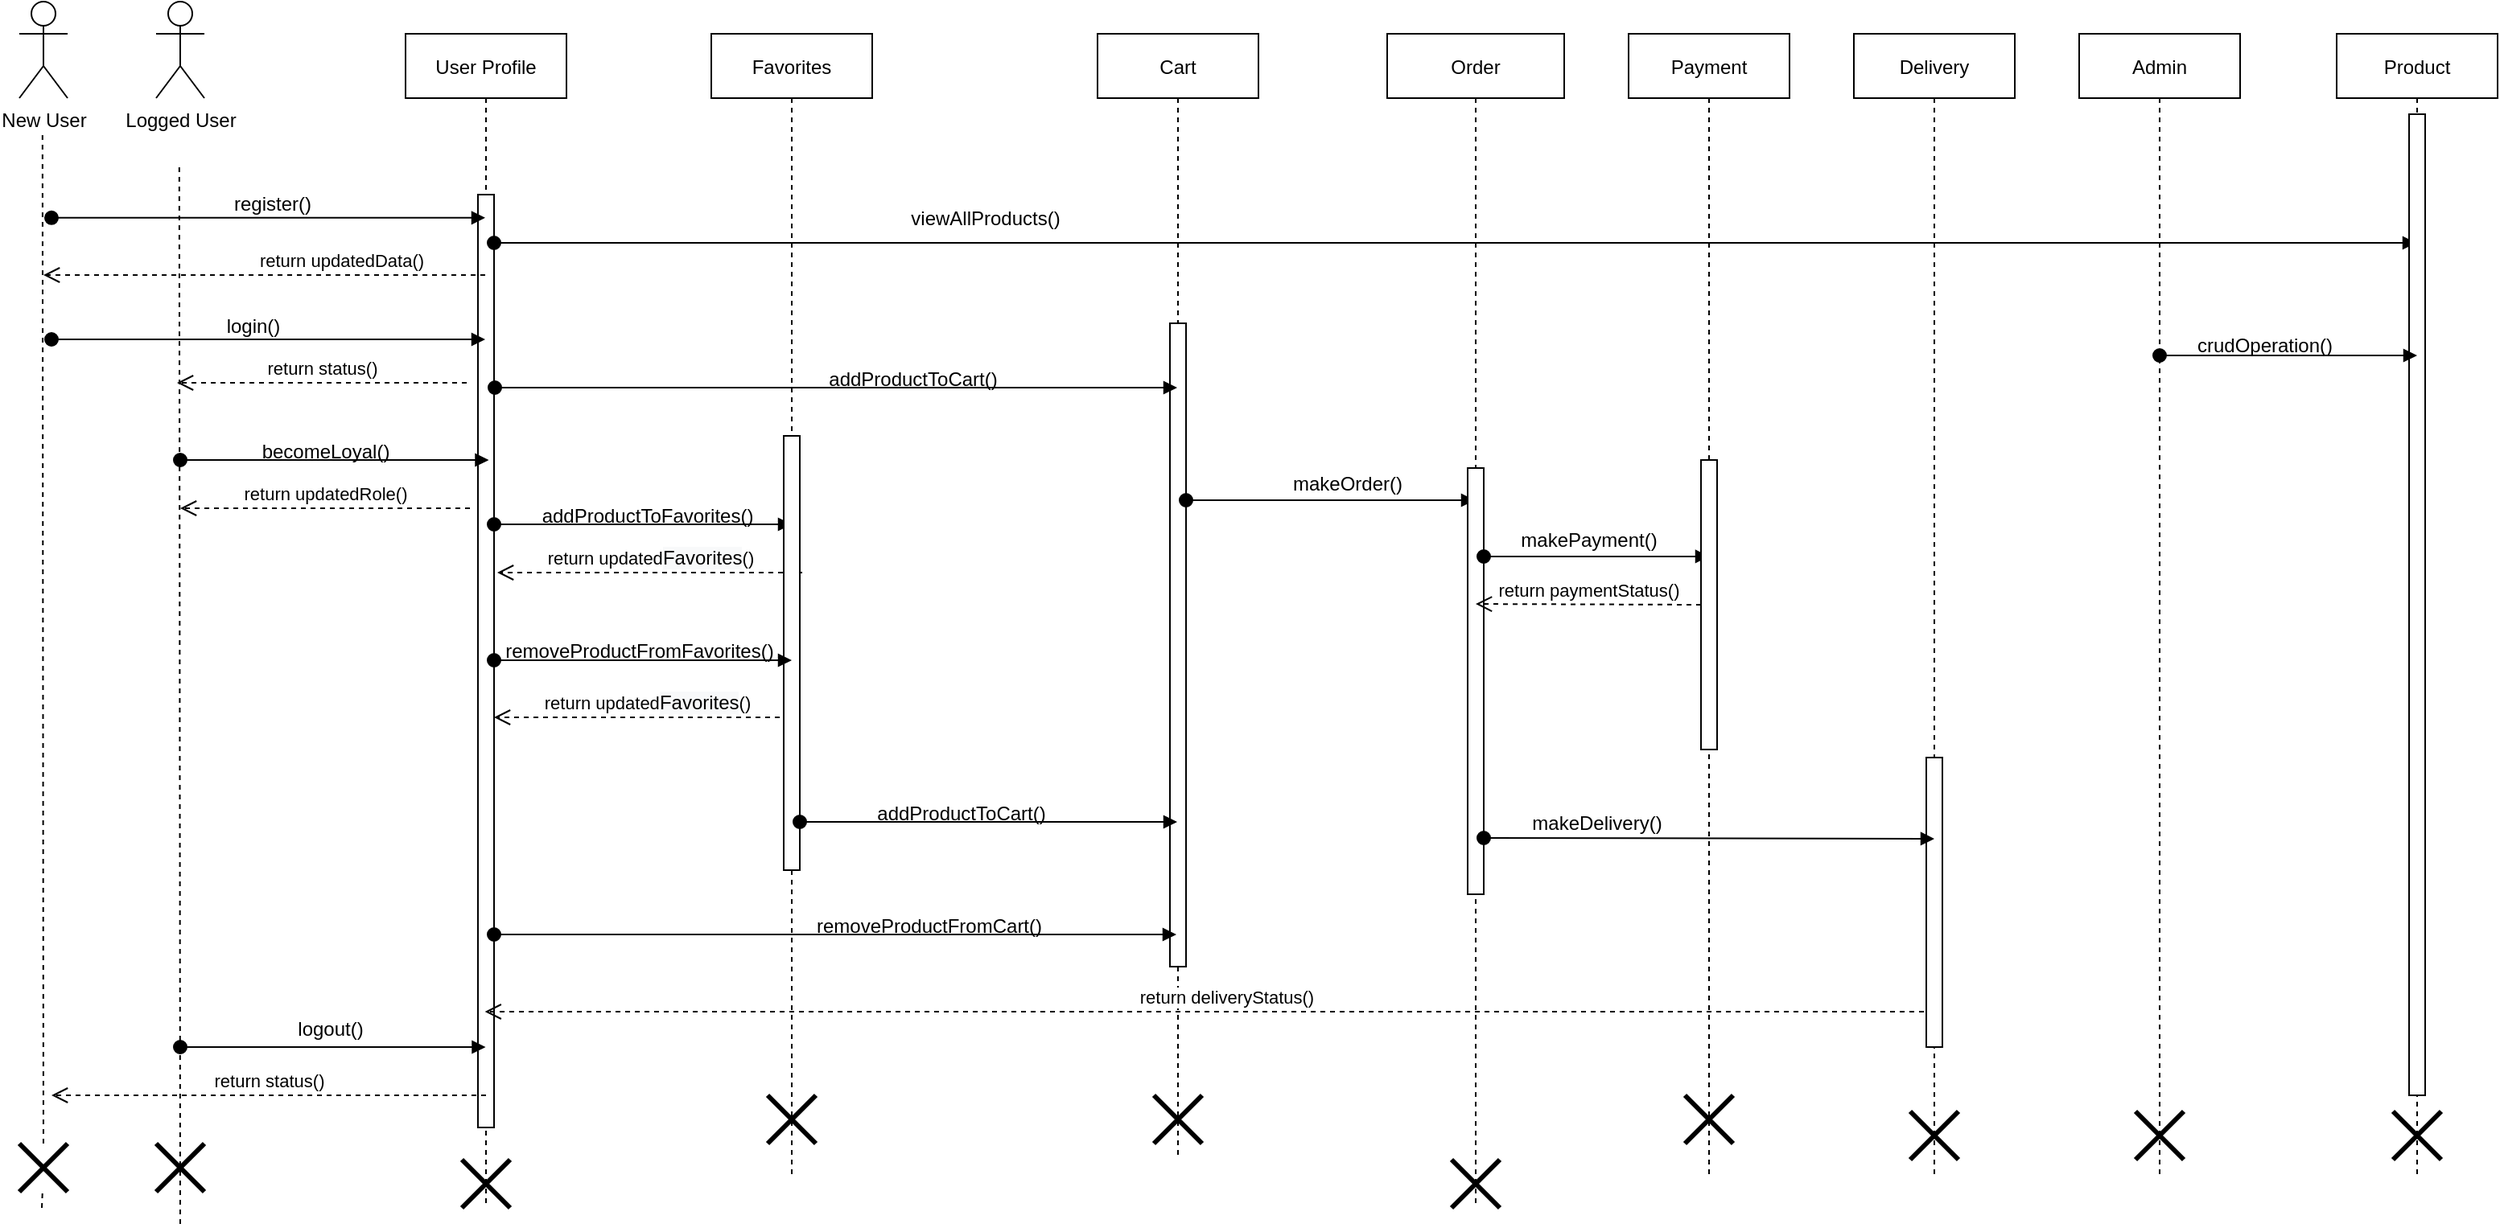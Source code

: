 <mxfile version="20.6.0" type="device"><diagram id="kgpKYQtTHZ0yAKxKKP6v" name="Page-1"><mxGraphModel dx="1673" dy="934" grid="1" gridSize="10" guides="1" tooltips="1" connect="1" arrows="1" fold="1" page="1" pageScale="1" pageWidth="1600" pageHeight="900" math="0" shadow="0"><root><mxCell id="0"/><mxCell id="1" parent="0"/><mxCell id="3nuBFxr9cyL0pnOWT2aG-1" value="User Profile" style="shape=umlLifeline;perimeter=lifelinePerimeter;container=1;collapsible=0;recursiveResize=0;rounded=0;shadow=0;strokeWidth=1;" parent="1" vertex="1"><mxGeometry x="290" y="100" width="100" height="730" as="geometry"/></mxCell><mxCell id="3nuBFxr9cyL0pnOWT2aG-2" value="" style="points=[];perimeter=orthogonalPerimeter;rounded=0;shadow=0;strokeWidth=1;" parent="3nuBFxr9cyL0pnOWT2aG-1" vertex="1"><mxGeometry x="45" y="70" width="10" as="geometry"/></mxCell><mxCell id="Ru7lexmaAJdDhNztKduR-23" value="" style="rounded=0;whiteSpace=wrap;html=1;" vertex="1" parent="3nuBFxr9cyL0pnOWT2aG-1"><mxGeometry x="45" y="100" width="10" height="580" as="geometry"/></mxCell><mxCell id="Ru7lexmaAJdDhNztKduR-38" value="return updated&lt;span style=&quot;font-size: 12px; background-color: rgb(248, 249, 250);&quot;&gt;Favorites&lt;/span&gt;()" style="html=1;verticalAlign=bottom;endArrow=open;dashed=1;endSize=8;rounded=0;" edge="1" parent="3nuBFxr9cyL0pnOWT2aG-1"><mxGeometry relative="1" as="geometry"><mxPoint x="244.5" y="425" as="sourcePoint"/><mxPoint x="55" y="425" as="targetPoint"/></mxGeometry></mxCell><mxCell id="Ru7lexmaAJdDhNztKduR-42" value="return updated&lt;span style=&quot;font-size: 12px; background-color: rgb(248, 249, 250);&quot;&gt;Favorites&lt;/span&gt;()" style="html=1;verticalAlign=bottom;endArrow=open;dashed=1;endSize=8;rounded=0;" edge="1" parent="3nuBFxr9cyL0pnOWT2aG-1"><mxGeometry relative="1" as="geometry"><mxPoint x="246.5" y="335" as="sourcePoint"/><mxPoint x="57" y="335" as="targetPoint"/></mxGeometry></mxCell><mxCell id="Ru7lexmaAJdDhNztKduR-45" value="" style="shape=umlDestroy;whiteSpace=wrap;html=1;strokeWidth=3;" vertex="1" parent="3nuBFxr9cyL0pnOWT2aG-1"><mxGeometry x="35" y="700" width="30" height="30" as="geometry"/></mxCell><mxCell id="Ru7lexmaAJdDhNztKduR-41" value="" style="html=1;verticalAlign=bottom;startArrow=oval;startFill=1;endArrow=block;startSize=8;rounded=0;" edge="1" parent="3nuBFxr9cyL0pnOWT2aG-1"><mxGeometry x="0.0" y="10" width="60" relative="1" as="geometry"><mxPoint x="55" y="305" as="sourcePoint"/><mxPoint x="240" y="305" as="targetPoint"/><mxPoint as="offset"/></mxGeometry></mxCell><mxCell id="Ru7lexmaAJdDhNztKduR-20" value="" style="html=1;verticalAlign=bottom;startArrow=oval;startFill=1;endArrow=block;startSize=8;rounded=0;" edge="1" parent="3nuBFxr9cyL0pnOWT2aG-1" target="Ru7lexmaAJdDhNztKduR-8"><mxGeometry x="0.0" y="10" width="60" relative="1" as="geometry"><mxPoint x="55" y="130" as="sourcePoint"/><mxPoint x="1444.5" y="130" as="targetPoint"/><mxPoint as="offset"/></mxGeometry></mxCell><mxCell id="Ru7lexmaAJdDhNztKduR-5" value="Logged User" style="shape=umlActor;verticalLabelPosition=bottom;verticalAlign=top;html=1;outlineConnect=0;" vertex="1" parent="1"><mxGeometry x="135" y="80" width="30" height="60" as="geometry"/></mxCell><mxCell id="Ru7lexmaAJdDhNztKduR-8" value="Product" style="shape=umlLifeline;perimeter=lifelinePerimeter;container=1;collapsible=0;recursiveResize=0;rounded=0;shadow=0;strokeWidth=1;" vertex="1" parent="1"><mxGeometry x="1490" y="100" width="100" height="710" as="geometry"/></mxCell><mxCell id="Ru7lexmaAJdDhNztKduR-9" value="" style="points=[];perimeter=orthogonalPerimeter;rounded=0;shadow=0;strokeWidth=1;" vertex="1" parent="Ru7lexmaAJdDhNztKduR-8"><mxGeometry x="45" y="70" width="10" as="geometry"/></mxCell><mxCell id="Ru7lexmaAJdDhNztKduR-19" value="" style="rounded=0;whiteSpace=wrap;html=1;" vertex="1" parent="Ru7lexmaAJdDhNztKduR-8"><mxGeometry x="45" y="50" width="10" height="610" as="geometry"/></mxCell><mxCell id="Ru7lexmaAJdDhNztKduR-90" value="" style="shape=umlDestroy;whiteSpace=wrap;html=1;strokeWidth=3;" vertex="1" parent="Ru7lexmaAJdDhNztKduR-8"><mxGeometry x="35" y="670" width="30" height="30" as="geometry"/></mxCell><mxCell id="Ru7lexmaAJdDhNztKduR-10" value="Admin" style="shape=umlLifeline;perimeter=lifelinePerimeter;container=1;collapsible=0;recursiveResize=0;rounded=0;shadow=0;strokeWidth=1;" vertex="1" parent="1"><mxGeometry x="1330" y="100" width="100" height="710" as="geometry"/></mxCell><mxCell id="Ru7lexmaAJdDhNztKduR-11" value="" style="points=[];perimeter=orthogonalPerimeter;rounded=0;shadow=0;strokeWidth=1;" vertex="1" parent="Ru7lexmaAJdDhNztKduR-10"><mxGeometry x="45" y="70" width="10" as="geometry"/></mxCell><mxCell id="Ru7lexmaAJdDhNztKduR-31" value="" style="html=1;verticalAlign=bottom;startArrow=oval;startFill=1;endArrow=block;startSize=8;rounded=0;" edge="1" parent="Ru7lexmaAJdDhNztKduR-10"><mxGeometry x="0.0" y="10" width="60" relative="1" as="geometry"><mxPoint x="50" y="200" as="sourcePoint"/><mxPoint x="210" y="200" as="targetPoint"/><mxPoint as="offset"/></mxGeometry></mxCell><mxCell id="Ru7lexmaAJdDhNztKduR-89" value="" style="shape=umlDestroy;whiteSpace=wrap;html=1;strokeWidth=3;" vertex="1" parent="Ru7lexmaAJdDhNztKduR-10"><mxGeometry x="35" y="670" width="30" height="30" as="geometry"/></mxCell><mxCell id="Ru7lexmaAJdDhNztKduR-13" value="" style="points=[];perimeter=orthogonalPerimeter;rounded=0;shadow=0;strokeWidth=1;" vertex="1" parent="1"><mxGeometry x="345" y="180" width="10" as="geometry"/></mxCell><mxCell id="Ru7lexmaAJdDhNztKduR-14" value="" style="endArrow=none;dashed=1;html=1;rounded=0;startArrow=none;" edge="1" parent="1"><mxGeometry width="50" height="50" relative="1" as="geometry"><mxPoint x="150" y="840" as="sourcePoint"/><mxPoint x="149.41" y="180" as="targetPoint"/></mxGeometry></mxCell><mxCell id="Ru7lexmaAJdDhNztKduR-15" value="Cart" style="shape=umlLifeline;perimeter=lifelinePerimeter;container=1;collapsible=0;recursiveResize=0;rounded=0;shadow=0;strokeWidth=1;" vertex="1" parent="1"><mxGeometry x="720" y="100" width="100" height="700" as="geometry"/></mxCell><mxCell id="Ru7lexmaAJdDhNztKduR-16" value="" style="points=[];perimeter=orthogonalPerimeter;rounded=0;shadow=0;strokeWidth=1;" vertex="1" parent="Ru7lexmaAJdDhNztKduR-15"><mxGeometry x="45" y="70" width="10" as="geometry"/></mxCell><mxCell id="Ru7lexmaAJdDhNztKduR-44" value="" style="shape=umlDestroy;whiteSpace=wrap;html=1;strokeWidth=3;" vertex="1" parent="Ru7lexmaAJdDhNztKduR-15"><mxGeometry x="35" y="660" width="30" height="30" as="geometry"/></mxCell><mxCell id="Ru7lexmaAJdDhNztKduR-51" value="" style="rounded=0;whiteSpace=wrap;html=1;" vertex="1" parent="Ru7lexmaAJdDhNztKduR-15"><mxGeometry x="45" y="180" width="10" height="400" as="geometry"/></mxCell><mxCell id="Ru7lexmaAJdDhNztKduR-69" value="" style="html=1;verticalAlign=bottom;startArrow=oval;startFill=1;endArrow=block;startSize=8;rounded=0;" edge="1" parent="Ru7lexmaAJdDhNztKduR-15" target="Ru7lexmaAJdDhNztKduR-58"><mxGeometry x="0.0" y="10" width="60" relative="1" as="geometry"><mxPoint x="55" y="290" as="sourcePoint"/><mxPoint x="180" y="290" as="targetPoint"/><mxPoint as="offset"/></mxGeometry></mxCell><mxCell id="Ru7lexmaAJdDhNztKduR-17" value="Favorites" style="shape=umlLifeline;perimeter=lifelinePerimeter;container=1;collapsible=0;recursiveResize=0;rounded=0;shadow=0;strokeWidth=1;" vertex="1" parent="1"><mxGeometry x="480" y="100" width="100" height="710" as="geometry"/></mxCell><mxCell id="Ru7lexmaAJdDhNztKduR-18" value="" style="points=[];perimeter=orthogonalPerimeter;rounded=0;shadow=0;strokeWidth=1;" vertex="1" parent="Ru7lexmaAJdDhNztKduR-17"><mxGeometry x="45" y="70" width="10" as="geometry"/></mxCell><mxCell id="Ru7lexmaAJdDhNztKduR-43" value="" style="rounded=0;whiteSpace=wrap;html=1;" vertex="1" parent="Ru7lexmaAJdDhNztKduR-17"><mxGeometry x="45" y="250" width="10" height="270" as="geometry"/></mxCell><mxCell id="Ru7lexmaAJdDhNztKduR-53" value="" style="html=1;verticalAlign=bottom;startArrow=oval;startFill=1;endArrow=block;startSize=8;rounded=0;" edge="1" parent="Ru7lexmaAJdDhNztKduR-17"><mxGeometry x="0.0" y="10" width="60" relative="1" as="geometry"><mxPoint x="-134.5" y="220" as="sourcePoint"/><mxPoint x="289.5" y="220" as="targetPoint"/><mxPoint as="offset"/></mxGeometry></mxCell><mxCell id="Ru7lexmaAJdDhNztKduR-80" value="" style="shape=umlDestroy;whiteSpace=wrap;html=1;strokeWidth=3;" vertex="1" parent="Ru7lexmaAJdDhNztKduR-17"><mxGeometry x="35" y="660" width="30" height="30" as="geometry"/></mxCell><mxCell id="Ru7lexmaAJdDhNztKduR-21" value="viewAllProducts()" style="text;html=1;align=center;verticalAlign=middle;resizable=0;points=[];autosize=1;strokeColor=none;fillColor=none;" vertex="1" parent="1"><mxGeometry x="590" y="200" width="120" height="30" as="geometry"/></mxCell><mxCell id="Ru7lexmaAJdDhNztKduR-22" value="" style="html=1;verticalAlign=bottom;startArrow=oval;startFill=1;endArrow=block;startSize=8;rounded=0;" edge="1" parent="1" target="3nuBFxr9cyL0pnOWT2aG-1"><mxGeometry x="0.0" y="10" width="60" relative="1" as="geometry"><mxPoint x="70" y="290" as="sourcePoint"/><mxPoint x="259.75" y="290" as="targetPoint"/><mxPoint as="offset"/></mxGeometry></mxCell><mxCell id="Ru7lexmaAJdDhNztKduR-29" value="login()" style="text;html=1;align=center;verticalAlign=middle;resizable=0;points=[];autosize=1;strokeColor=none;fillColor=none;" vertex="1" parent="1"><mxGeometry x="165" y="267" width="60" height="30" as="geometry"/></mxCell><mxCell id="Ru7lexmaAJdDhNztKduR-30" value="return status()" style="html=1;verticalAlign=bottom;endArrow=open;dashed=1;endSize=8;rounded=0;" edge="1" parent="1"><mxGeometry relative="1" as="geometry"><mxPoint x="328" y="317" as="sourcePoint"/><mxPoint x="148" y="317" as="targetPoint"/></mxGeometry></mxCell><mxCell id="Ru7lexmaAJdDhNztKduR-32" value="crudOperation()" style="text;html=1;align=center;verticalAlign=middle;resizable=0;points=[];autosize=1;strokeColor=none;fillColor=none;" vertex="1" parent="1"><mxGeometry x="1390" y="279" width="110" height="30" as="geometry"/></mxCell><mxCell id="Ru7lexmaAJdDhNztKduR-27" value="" style="html=1;verticalAlign=bottom;startArrow=oval;startFill=1;endArrow=block;startSize=8;rounded=0;" edge="1" parent="1"><mxGeometry x="0.0" y="10" width="60" relative="1" as="geometry"><mxPoint x="345" y="489.5" as="sourcePoint"/><mxPoint x="530" y="489.5" as="targetPoint"/><mxPoint as="offset"/></mxGeometry></mxCell><mxCell id="Ru7lexmaAJdDhNztKduR-28" value="removeProductFromFavorites()" style="text;html=1;align=center;verticalAlign=middle;resizable=0;points=[];autosize=1;strokeColor=none;fillColor=none;" vertex="1" parent="1"><mxGeometry x="340" y="469" width="190" height="30" as="geometry"/></mxCell><mxCell id="Ru7lexmaAJdDhNztKduR-40" value="addProductToFavorites()" style="text;html=1;align=center;verticalAlign=middle;resizable=0;points=[];autosize=1;strokeColor=none;fillColor=none;" vertex="1" parent="1"><mxGeometry x="365" y="385" width="150" height="30" as="geometry"/></mxCell><mxCell id="Ru7lexmaAJdDhNztKduR-47" value="" style="html=1;verticalAlign=bottom;startArrow=oval;startFill=1;endArrow=block;startSize=8;rounded=0;" edge="1" parent="1"><mxGeometry x="0.0" y="10" width="60" relative="1" as="geometry"><mxPoint x="150" y="730" as="sourcePoint"/><mxPoint x="339.75" y="730" as="targetPoint"/><mxPoint as="offset"/></mxGeometry></mxCell><mxCell id="Ru7lexmaAJdDhNztKduR-48" value="logout()" style="text;html=1;align=center;verticalAlign=middle;resizable=0;points=[];autosize=1;strokeColor=none;fillColor=none;" vertex="1" parent="1"><mxGeometry x="213" y="704" width="60" height="30" as="geometry"/></mxCell><mxCell id="Ru7lexmaAJdDhNztKduR-49" value="addProductToCart()" style="text;html=1;align=center;verticalAlign=middle;resizable=0;points=[];autosize=1;strokeColor=none;fillColor=none;" vertex="1" parent="1"><mxGeometry x="570" y="570" width="130" height="30" as="geometry"/></mxCell><mxCell id="Ru7lexmaAJdDhNztKduR-50" value="" style="html=1;verticalAlign=bottom;startArrow=oval;startFill=1;endArrow=block;startSize=8;rounded=0;" edge="1" parent="1"><mxGeometry x="0.0" y="10" width="60" relative="1" as="geometry"><mxPoint x="535" y="590" as="sourcePoint"/><mxPoint x="769.5" y="590" as="targetPoint"/><mxPoint as="offset"/></mxGeometry></mxCell><mxCell id="Ru7lexmaAJdDhNztKduR-52" value="addProductToCart()" style="text;html=1;align=center;verticalAlign=middle;resizable=0;points=[];autosize=1;strokeColor=none;fillColor=none;" vertex="1" parent="1"><mxGeometry x="540" y="300" width="130" height="30" as="geometry"/></mxCell><mxCell id="Ru7lexmaAJdDhNztKduR-58" value="Order" style="shape=umlLifeline;perimeter=lifelinePerimeter;container=1;collapsible=0;recursiveResize=0;rounded=0;shadow=0;strokeWidth=1;" vertex="1" parent="1"><mxGeometry x="900" y="100" width="110" height="730" as="geometry"/></mxCell><mxCell id="Ru7lexmaAJdDhNztKduR-59" value="" style="points=[];perimeter=orthogonalPerimeter;rounded=0;shadow=0;strokeWidth=1;" vertex="1" parent="Ru7lexmaAJdDhNztKduR-58"><mxGeometry x="45" y="70" width="10" as="geometry"/></mxCell><mxCell id="Ru7lexmaAJdDhNztKduR-60" value="" style="rounded=0;whiteSpace=wrap;html=1;" vertex="1" parent="Ru7lexmaAJdDhNztKduR-58"><mxGeometry x="50" y="270" width="10" height="265" as="geometry"/></mxCell><mxCell id="Ru7lexmaAJdDhNztKduR-71" value="" style="html=1;verticalAlign=bottom;startArrow=oval;startFill=1;endArrow=block;startSize=8;rounded=0;entryX=0.5;entryY=0.333;entryDx=0;entryDy=0;entryPerimeter=0;" edge="1" parent="Ru7lexmaAJdDhNztKduR-58" target="Ru7lexmaAJdDhNztKduR-68"><mxGeometry x="0.0" y="10" width="60" relative="1" as="geometry"><mxPoint x="60" y="325" as="sourcePoint"/><mxPoint x="180" y="325" as="targetPoint"/><mxPoint as="offset"/></mxGeometry></mxCell><mxCell id="Ru7lexmaAJdDhNztKduR-76" value="return paymentStatus()" style="html=1;verticalAlign=bottom;endArrow=open;dashed=1;endSize=8;rounded=0;" edge="1" parent="Ru7lexmaAJdDhNztKduR-58"><mxGeometry relative="1" as="geometry"><mxPoint x="195" y="355" as="sourcePoint"/><mxPoint x="55" y="354.5" as="targetPoint"/></mxGeometry></mxCell><mxCell id="Ru7lexmaAJdDhNztKduR-81" value="" style="shape=umlDestroy;whiteSpace=wrap;html=1;strokeWidth=3;" vertex="1" parent="Ru7lexmaAJdDhNztKduR-58"><mxGeometry x="40" y="700" width="30" height="30" as="geometry"/></mxCell><mxCell id="Ru7lexmaAJdDhNztKduR-63" value="removeProductFromCart()" style="text;html=1;align=center;verticalAlign=middle;resizable=0;points=[];autosize=1;strokeColor=none;fillColor=none;" vertex="1" parent="1"><mxGeometry x="535" y="640" width="160" height="30" as="geometry"/></mxCell><mxCell id="Ru7lexmaAJdDhNztKduR-62" value="" style="html=1;verticalAlign=bottom;startArrow=oval;startFill=1;endArrow=block;startSize=8;rounded=0;" edge="1" parent="1"><mxGeometry x="0.0" y="10" width="60" relative="1" as="geometry"><mxPoint x="345" y="660" as="sourcePoint"/><mxPoint x="769" y="660" as="targetPoint"/><mxPoint as="offset"/></mxGeometry></mxCell><mxCell id="Ru7lexmaAJdDhNztKduR-66" value="Payment" style="shape=umlLifeline;perimeter=lifelinePerimeter;container=1;collapsible=0;recursiveResize=0;rounded=0;shadow=0;strokeWidth=1;" vertex="1" parent="1"><mxGeometry x="1050" y="100" width="100" height="710" as="geometry"/></mxCell><mxCell id="Ru7lexmaAJdDhNztKduR-67" value="" style="points=[];perimeter=orthogonalPerimeter;rounded=0;shadow=0;strokeWidth=1;" vertex="1" parent="Ru7lexmaAJdDhNztKduR-66"><mxGeometry x="45" y="70" width="10" as="geometry"/></mxCell><mxCell id="Ru7lexmaAJdDhNztKduR-68" value="" style="rounded=0;whiteSpace=wrap;html=1;" vertex="1" parent="Ru7lexmaAJdDhNztKduR-66"><mxGeometry x="45" y="265" width="10" height="180" as="geometry"/></mxCell><mxCell id="Ru7lexmaAJdDhNztKduR-87" value="" style="shape=umlDestroy;whiteSpace=wrap;html=1;strokeWidth=3;" vertex="1" parent="Ru7lexmaAJdDhNztKduR-66"><mxGeometry x="35" y="660" width="30" height="30" as="geometry"/></mxCell><mxCell id="Ru7lexmaAJdDhNztKduR-93" value="return deliveryStatus()" style="html=1;verticalAlign=bottom;endArrow=open;dashed=1;endSize=8;rounded=0;" edge="1" parent="Ru7lexmaAJdDhNztKduR-66"><mxGeometry x="-0.024" relative="1" as="geometry"><mxPoint x="189.5" y="608.0" as="sourcePoint"/><mxPoint x="-710.676" y="608.0" as="targetPoint"/><mxPoint as="offset"/></mxGeometry></mxCell><mxCell id="Ru7lexmaAJdDhNztKduR-70" value="makeOrder()" style="text;html=1;align=center;verticalAlign=middle;resizable=0;points=[];autosize=1;strokeColor=none;fillColor=none;" vertex="1" parent="1"><mxGeometry x="830" y="365" width="90" height="30" as="geometry"/></mxCell><mxCell id="Ru7lexmaAJdDhNztKduR-72" value="makePayment()" style="text;html=1;align=center;verticalAlign=middle;resizable=0;points=[];autosize=1;strokeColor=none;fillColor=none;" vertex="1" parent="1"><mxGeometry x="970" y="400" width="110" height="30" as="geometry"/></mxCell><mxCell id="Ru7lexmaAJdDhNztKduR-74" value="Delivery" style="shape=umlLifeline;perimeter=lifelinePerimeter;container=1;collapsible=0;recursiveResize=0;rounded=0;shadow=0;strokeWidth=1;" vertex="1" parent="1"><mxGeometry x="1190" y="100" width="100" height="710" as="geometry"/></mxCell><mxCell id="Ru7lexmaAJdDhNztKduR-75" value="" style="points=[];perimeter=orthogonalPerimeter;rounded=0;shadow=0;strokeWidth=1;" vertex="1" parent="Ru7lexmaAJdDhNztKduR-74"><mxGeometry x="45" y="70" width="10" as="geometry"/></mxCell><mxCell id="Ru7lexmaAJdDhNztKduR-77" value="" style="rounded=0;whiteSpace=wrap;html=1;" vertex="1" parent="Ru7lexmaAJdDhNztKduR-74"><mxGeometry x="45" y="450" width="10" height="180" as="geometry"/></mxCell><mxCell id="Ru7lexmaAJdDhNztKduR-88" value="" style="shape=umlDestroy;whiteSpace=wrap;html=1;strokeWidth=3;" vertex="1" parent="Ru7lexmaAJdDhNztKduR-74"><mxGeometry x="35" y="670" width="30" height="30" as="geometry"/></mxCell><mxCell id="Ru7lexmaAJdDhNztKduR-78" value="" style="html=1;verticalAlign=bottom;startArrow=oval;startFill=1;endArrow=block;startSize=8;rounded=0;" edge="1" parent="1"><mxGeometry x="0.0" y="10" width="60" relative="1" as="geometry"><mxPoint x="960" y="600" as="sourcePoint"/><mxPoint x="1240" y="600.5" as="targetPoint"/><mxPoint as="offset"/></mxGeometry></mxCell><mxCell id="Ru7lexmaAJdDhNztKduR-79" value="makeDelivery()" style="text;html=1;align=center;verticalAlign=middle;resizable=0;points=[];autosize=1;strokeColor=none;fillColor=none;" vertex="1" parent="1"><mxGeometry x="980" y="576" width="100" height="30" as="geometry"/></mxCell><mxCell id="Ru7lexmaAJdDhNztKduR-94" value="" style="html=1;verticalAlign=bottom;startArrow=oval;startFill=1;endArrow=block;startSize=8;rounded=0;" edge="1" parent="1" target="3nuBFxr9cyL0pnOWT2aG-1"><mxGeometry x="0.0" y="10" width="60" relative="1" as="geometry"><mxPoint x="70" y="214.41" as="sourcePoint"/><mxPoint x="259.75" y="214.41" as="targetPoint"/><mxPoint as="offset"/></mxGeometry></mxCell><mxCell id="Ru7lexmaAJdDhNztKduR-95" value="New User" style="shape=umlActor;verticalLabelPosition=bottom;verticalAlign=top;html=1;outlineConnect=0;" vertex="1" parent="1"><mxGeometry x="50" y="80" width="30" height="60" as="geometry"/></mxCell><mxCell id="Ru7lexmaAJdDhNztKduR-96" value="" style="endArrow=none;dashed=1;html=1;rounded=0;startArrow=none;" edge="1" parent="1" source="Ru7lexmaAJdDhNztKduR-97"><mxGeometry width="50" height="50" relative="1" as="geometry"><mxPoint x="64" y="830" as="sourcePoint"/><mxPoint x="64.41" y="160" as="targetPoint"/></mxGeometry></mxCell><mxCell id="Ru7lexmaAJdDhNztKduR-99" value="register()" style="text;html=1;align=center;verticalAlign=middle;resizable=0;points=[];autosize=1;strokeColor=none;fillColor=none;" vertex="1" parent="1"><mxGeometry x="172" y="191" width="70" height="30" as="geometry"/></mxCell><mxCell id="Ru7lexmaAJdDhNztKduR-102" value="return updatedData()" style="html=1;verticalAlign=bottom;endArrow=open;dashed=1;endSize=8;rounded=0;" edge="1" parent="1" source="3nuBFxr9cyL0pnOWT2aG-1"><mxGeometry x="-0.348" relative="1" as="geometry"><mxPoint x="245" y="250" as="sourcePoint"/><mxPoint x="65" y="250" as="targetPoint"/><mxPoint as="offset"/></mxGeometry></mxCell><mxCell id="Ru7lexmaAJdDhNztKduR-46" value="" style="shape=umlDestroy;whiteSpace=wrap;html=1;strokeWidth=3;" vertex="1" parent="1"><mxGeometry x="135" y="790" width="30" height="30" as="geometry"/></mxCell><mxCell id="Ru7lexmaAJdDhNztKduR-103" value="" style="endArrow=none;dashed=1;html=1;rounded=0;" edge="1" parent="1" target="Ru7lexmaAJdDhNztKduR-46"><mxGeometry width="50" height="50" relative="1" as="geometry"><mxPoint x="149.41" y="820.0" as="sourcePoint"/><mxPoint x="149.41" y="180" as="targetPoint"/></mxGeometry></mxCell><mxCell id="Ru7lexmaAJdDhNztKduR-97" value="" style="shape=umlDestroy;whiteSpace=wrap;html=1;strokeWidth=3;" vertex="1" parent="1"><mxGeometry x="50" y="790" width="30" height="30" as="geometry"/></mxCell><mxCell id="Ru7lexmaAJdDhNztKduR-104" value="" style="endArrow=none;dashed=1;html=1;rounded=0;" edge="1" parent="1" target="Ru7lexmaAJdDhNztKduR-97"><mxGeometry width="50" height="50" relative="1" as="geometry"><mxPoint x="64" y="830.0" as="sourcePoint"/><mxPoint x="64.41" y="160" as="targetPoint"/></mxGeometry></mxCell><mxCell id="Ru7lexmaAJdDhNztKduR-105" value="return status()" style="html=1;verticalAlign=bottom;endArrow=open;dashed=1;endSize=8;rounded=0;" edge="1" parent="1"><mxGeometry relative="1" as="geometry"><mxPoint x="340" y="760" as="sourcePoint"/><mxPoint x="70" y="760" as="targetPoint"/></mxGeometry></mxCell><mxCell id="Ru7lexmaAJdDhNztKduR-106" value="" style="html=1;verticalAlign=bottom;startArrow=oval;startFill=1;endArrow=block;startSize=8;rounded=0;" edge="1" parent="1"><mxGeometry x="0.0" y="10" width="60" relative="1" as="geometry"><mxPoint x="150" y="365" as="sourcePoint"/><mxPoint x="341.75" y="365.0" as="targetPoint"/><mxPoint as="offset"/></mxGeometry></mxCell><mxCell id="Ru7lexmaAJdDhNztKduR-107" value="becomeLoyal()" style="text;html=1;align=center;verticalAlign=middle;resizable=0;points=[];autosize=1;strokeColor=none;fillColor=none;" vertex="1" parent="1"><mxGeometry x="190" y="345" width="100" height="30" as="geometry"/></mxCell><mxCell id="Ru7lexmaAJdDhNztKduR-108" value="return updatedRole()" style="html=1;verticalAlign=bottom;endArrow=open;dashed=1;endSize=8;rounded=0;" edge="1" parent="1"><mxGeometry relative="1" as="geometry"><mxPoint x="330" y="395" as="sourcePoint"/><mxPoint x="150" y="395" as="targetPoint"/></mxGeometry></mxCell></root></mxGraphModel></diagram></mxfile>
